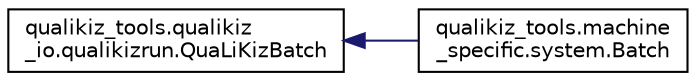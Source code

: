digraph "Graphical Class Hierarchy"
{
 // INTERACTIVE_SVG=YES
  edge [fontname="Helvetica",fontsize="10",labelfontname="Helvetica",labelfontsize="10"];
  node [fontname="Helvetica",fontsize="10",shape=record];
  rankdir="LR";
  Node0 [label="qualikiz_tools.qualikiz\l_io.qualikizrun.QuaLiKizBatch",height=0.2,width=0.4,color="black", fillcolor="white", style="filled",URL="$classqualikiz__tools_1_1qualikiz__io_1_1qualikizrun_1_1QuaLiKizBatch.html",tooltip="A collection of QuaLiKiz Runs. "];
  Node0 -> Node1 [dir="back",color="midnightblue",fontsize="10",style="solid",fontname="Helvetica"];
  Node1 [label="qualikiz_tools.machine\l_specific.system.Batch",height=0.2,width=0.4,color="black", fillcolor="white", style="filled",URL="$classqualikiz__tools_1_1machine__specific_1_1system_1_1Batch.html"];
}
